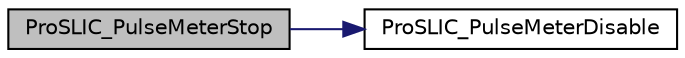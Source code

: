 digraph "ProSLIC_PulseMeterStop"
{
  edge [fontname="Helvetica",fontsize="10",labelfontname="Helvetica",labelfontsize="10"];
  node [fontname="Helvetica",fontsize="10",shape=record];
  rankdir="LR";
  Node1 [label="ProSLIC_PulseMeterStop",height=0.2,width=0.4,color="black", fillcolor="grey75", style="filled", fontcolor="black"];
  Node1 -> Node2 [color="midnightblue",fontsize="10",style="solid",fontname="Helvetica"];
  Node2 [label="ProSLIC_PulseMeterDisable",height=0.2,width=0.4,color="black", fillcolor="white", style="filled",URL="$group___p_r_o_s_l_i_c___p_u_l_s_e___m_e_t_e_r.html#ga2b43eea4906e5b956243677370e58996",tooltip="This function disables the pulse metering generator.. "];
}
